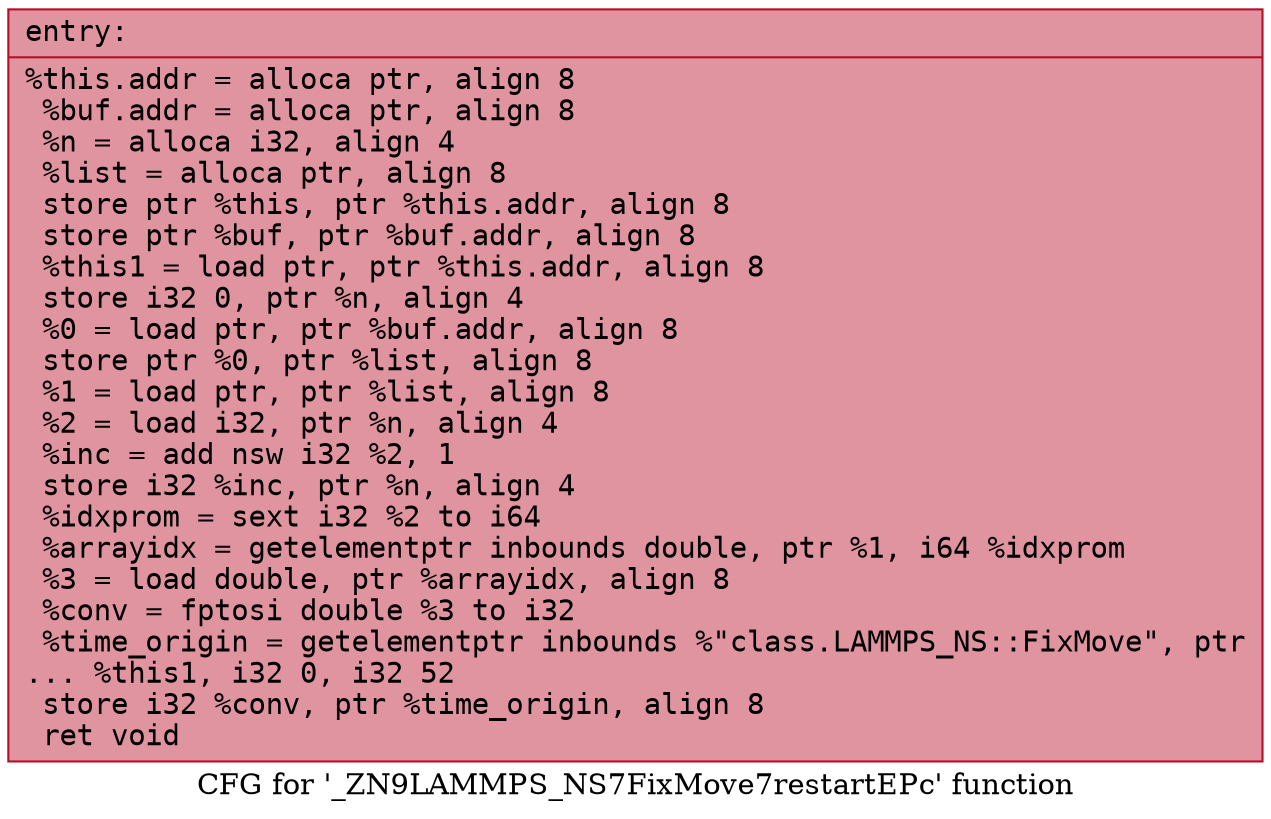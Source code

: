 digraph "CFG for '_ZN9LAMMPS_NS7FixMove7restartEPc' function" {
	label="CFG for '_ZN9LAMMPS_NS7FixMove7restartEPc' function";

	Node0x55ac3c29ef10 [shape=record,color="#b70d28ff", style=filled, fillcolor="#b70d2870" fontname="Courier",label="{entry:\l|  %this.addr = alloca ptr, align 8\l  %buf.addr = alloca ptr, align 8\l  %n = alloca i32, align 4\l  %list = alloca ptr, align 8\l  store ptr %this, ptr %this.addr, align 8\l  store ptr %buf, ptr %buf.addr, align 8\l  %this1 = load ptr, ptr %this.addr, align 8\l  store i32 0, ptr %n, align 4\l  %0 = load ptr, ptr %buf.addr, align 8\l  store ptr %0, ptr %list, align 8\l  %1 = load ptr, ptr %list, align 8\l  %2 = load i32, ptr %n, align 4\l  %inc = add nsw i32 %2, 1\l  store i32 %inc, ptr %n, align 4\l  %idxprom = sext i32 %2 to i64\l  %arrayidx = getelementptr inbounds double, ptr %1, i64 %idxprom\l  %3 = load double, ptr %arrayidx, align 8\l  %conv = fptosi double %3 to i32\l  %time_origin = getelementptr inbounds %\"class.LAMMPS_NS::FixMove\", ptr\l... %this1, i32 0, i32 52\l  store i32 %conv, ptr %time_origin, align 8\l  ret void\l}"];
}
